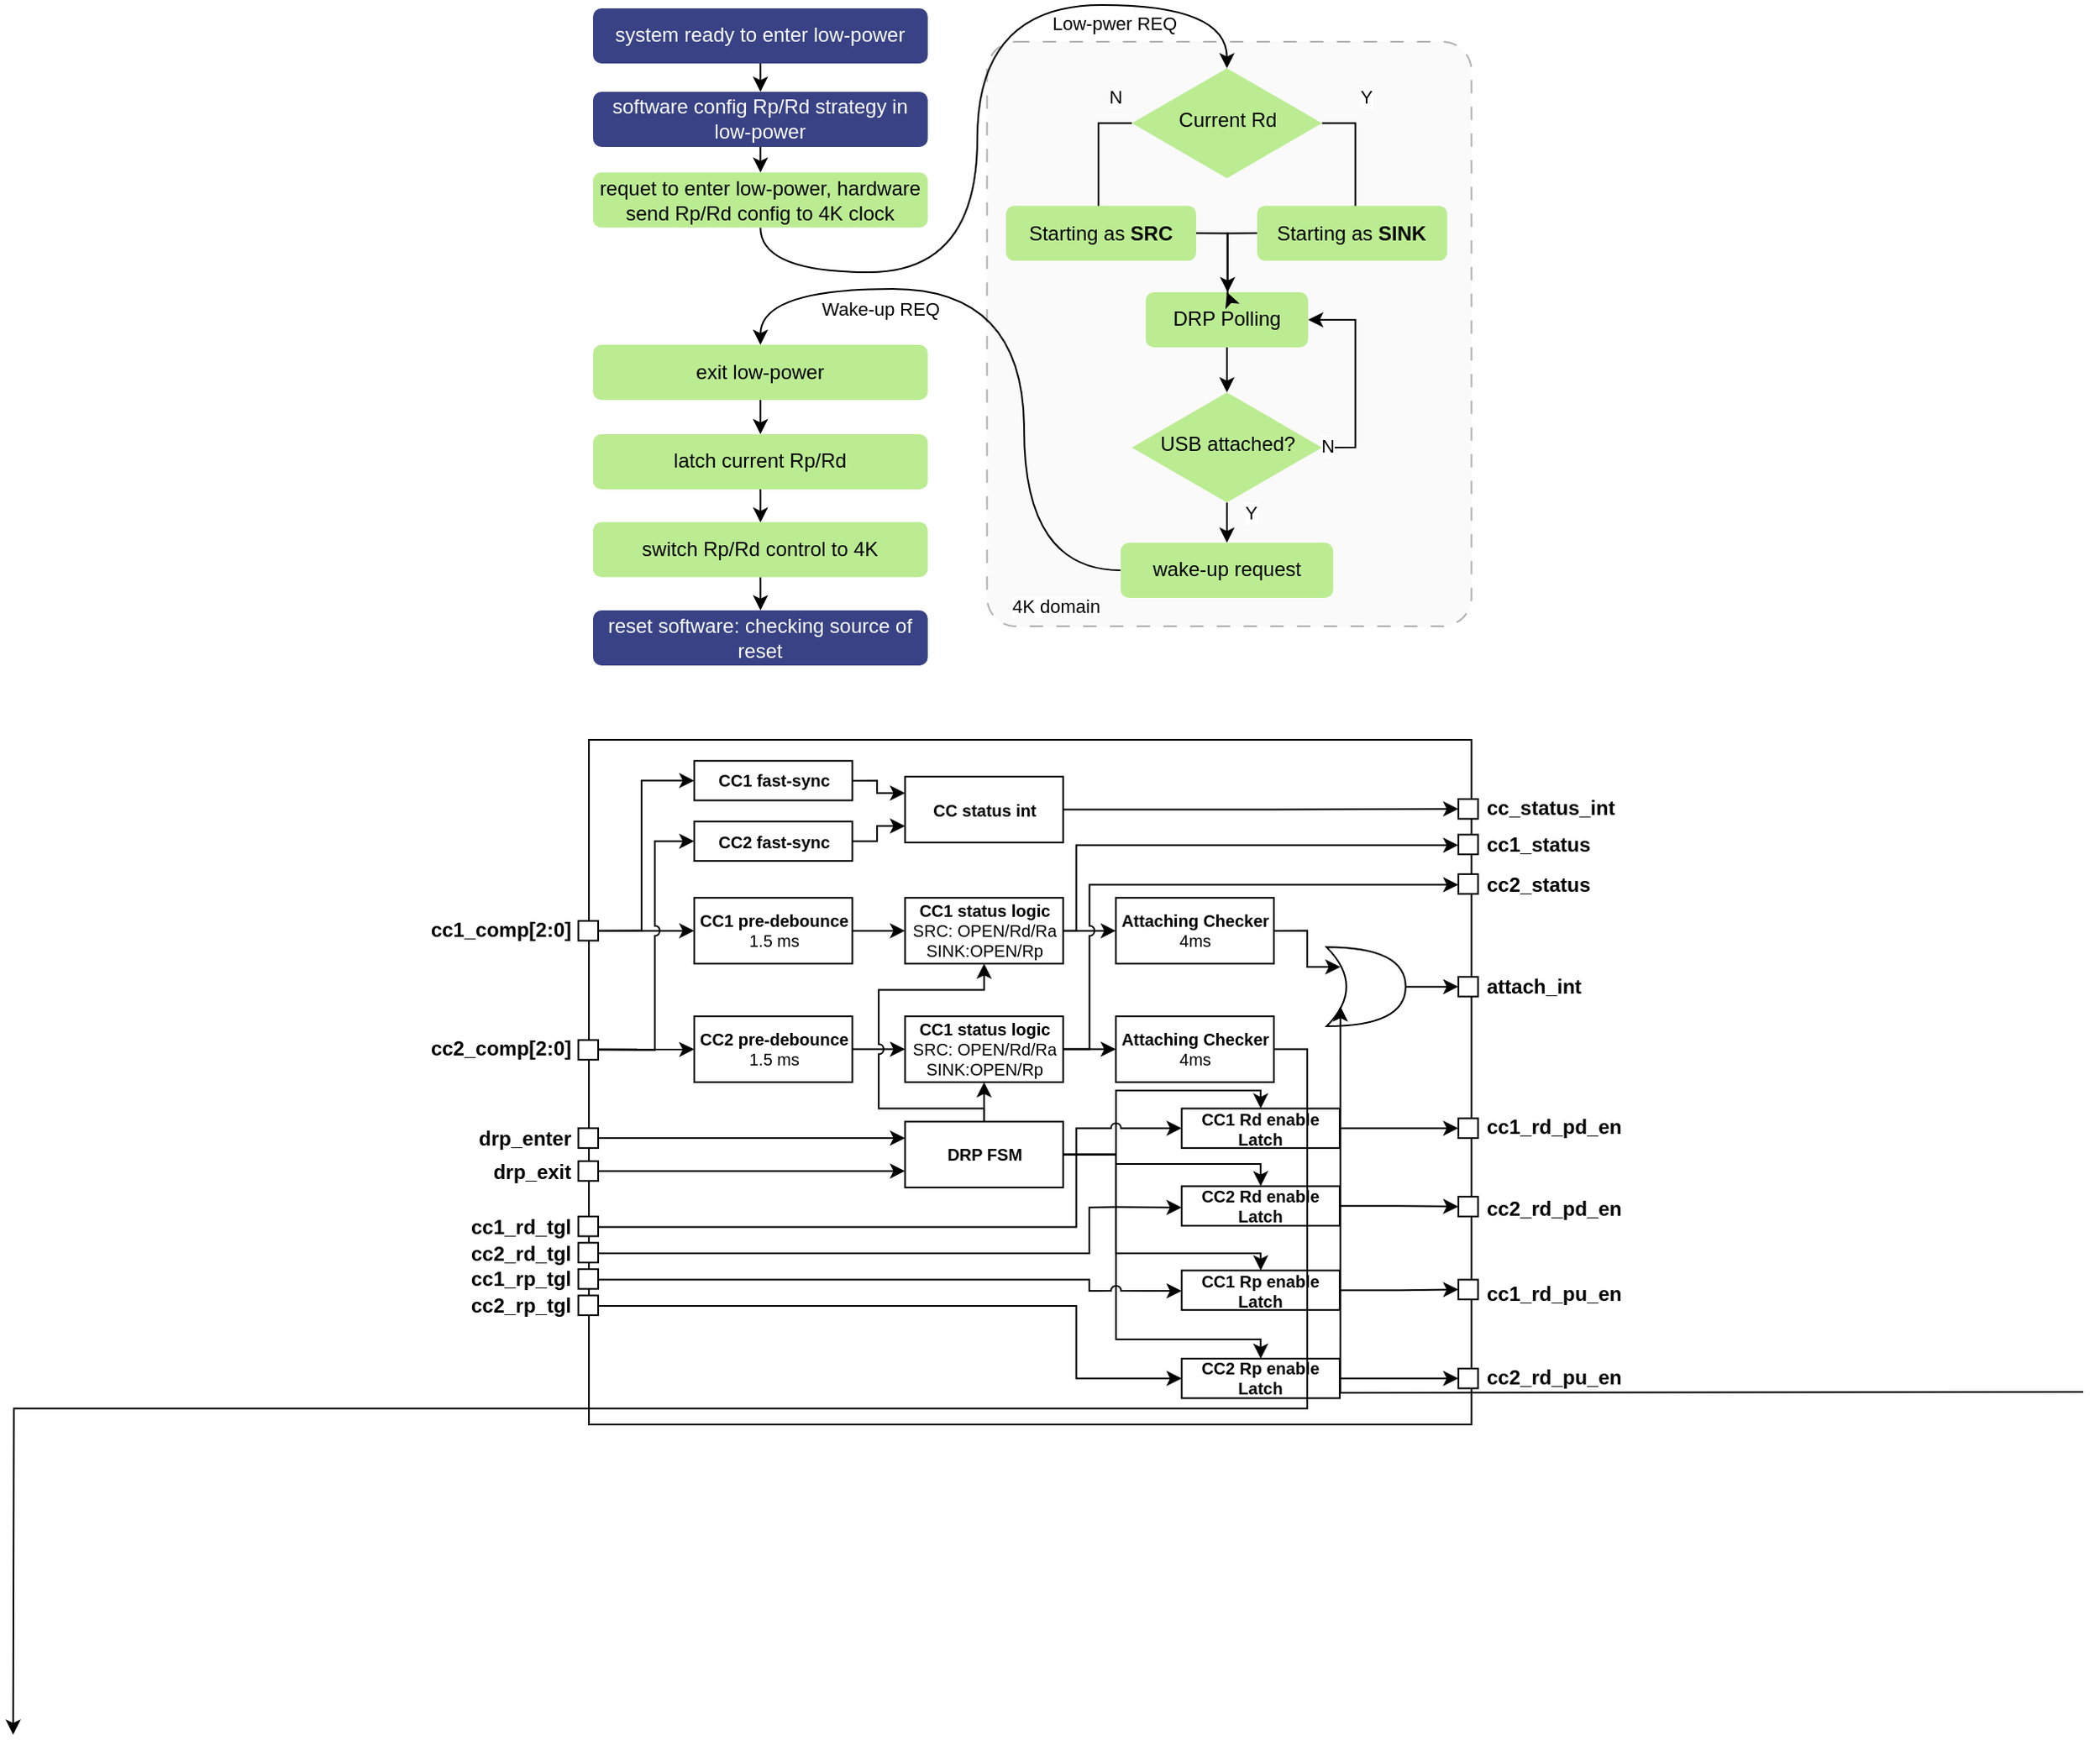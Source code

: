 <mxfile version="28.1.1">
  <diagram id="C5RBs43oDa-KdzZeNtuy" name="Page-1">
    <mxGraphModel dx="2391" dy="956" grid="1" gridSize="10" guides="1" tooltips="1" connect="1" arrows="1" fold="1" page="1" pageScale="1" pageWidth="827" pageHeight="1169" math="0" shadow="0">
      <root>
        <mxCell id="WIyWlLk6GJQsqaUBKTNV-0" />
        <mxCell id="WIyWlLk6GJQsqaUBKTNV-1" parent="WIyWlLk6GJQsqaUBKTNV-0" />
        <mxCell id="k-OjUfjaWByeUFr5w0yE-12" value="&lt;span style=&quot;color: rgb(0, 0, 0); font-family: Helvetica; font-size: 11px; font-style: normal; font-variant-ligatures: normal; font-variant-caps: normal; font-weight: 400; letter-spacing: normal; orphans: 2; text-align: center; text-indent: 0px; text-transform: none; widows: 2; word-spacing: 0px; -webkit-text-stroke-width: 0px; white-space: nowrap; background-color: rgb(255, 255, 255); text-decoration-thickness: initial; text-decoration-style: initial; text-decoration-color: initial; display: inline !important; float: none;&quot;&gt;Low-pwer REQ&lt;/span&gt;" style="text;whiteSpace=wrap;html=1;" vertex="1" parent="WIyWlLk6GJQsqaUBKTNV-1">
          <mxGeometry x="443.306" y="87.0" width="125.172" height="24.552" as="geometry" />
        </mxCell>
        <mxCell id="k-OjUfjaWByeUFr5w0yE-61" value="" style="rounded=0;whiteSpace=wrap;html=1;" vertex="1" parent="WIyWlLk6GJQsqaUBKTNV-1">
          <mxGeometry x="167.519" y="530" width="528.269" height="410" as="geometry" />
        </mxCell>
        <mxCell id="k-OjUfjaWByeUFr5w0yE-22" style="edgeStyle=orthogonalEdgeStyle;rounded=0;orthogonalLoop=1;jettySize=auto;html=1;exitX=1;exitY=0.5;exitDx=0;exitDy=0;entryX=0;entryY=0.5;entryDx=0;entryDy=0;fontSize=10;" edge="1" parent="WIyWlLk6GJQsqaUBKTNV-1" source="k-OjUfjaWByeUFr5w0yE-13" target="k-OjUfjaWByeUFr5w0yE-15">
          <mxGeometry relative="1" as="geometry" />
        </mxCell>
        <mxCell id="k-OjUfjaWByeUFr5w0yE-13" value="&lt;div&gt;&lt;b&gt;CC1 pre-debounce&lt;/b&gt;&lt;/div&gt;&lt;div&gt;&lt;font&gt;1.5 ms&lt;/font&gt;&lt;/div&gt;" style="rounded=0;whiteSpace=wrap;html=1;fontSize=10;" vertex="1" parent="WIyWlLk6GJQsqaUBKTNV-1">
          <mxGeometry x="230.596" y="624.615" width="94.615" height="39.423" as="geometry" />
        </mxCell>
        <mxCell id="k-OjUfjaWByeUFr5w0yE-24" style="edgeStyle=orthogonalEdgeStyle;rounded=0;orthogonalLoop=1;jettySize=auto;html=1;exitX=1;exitY=0.5;exitDx=0;exitDy=0;entryX=0;entryY=0.5;entryDx=0;entryDy=0;fontSize=10;" edge="1" parent="WIyWlLk6GJQsqaUBKTNV-1" source="k-OjUfjaWByeUFr5w0yE-15" target="k-OjUfjaWByeUFr5w0yE-17">
          <mxGeometry relative="1" as="geometry" />
        </mxCell>
        <mxCell id="k-OjUfjaWByeUFr5w0yE-36" style="edgeStyle=orthogonalEdgeStyle;rounded=0;orthogonalLoop=1;jettySize=auto;html=1;exitX=1;exitY=0.5;exitDx=0;exitDy=0;entryX=0;entryY=0.5;entryDx=0;entryDy=0;" edge="1" parent="WIyWlLk6GJQsqaUBKTNV-1" source="k-OjUfjaWByeUFr5w0yE-15" target="k-OjUfjaWByeUFr5w0yE-94">
          <mxGeometry relative="1" as="geometry">
            <mxPoint x="617.336" y="581.25" as="targetPoint" />
            <Array as="points">
              <mxPoint x="459.25" y="644.327" />
              <mxPoint x="459.25" y="593.077" />
              <mxPoint x="687.903" y="593.077" />
            </Array>
          </mxGeometry>
        </mxCell>
        <mxCell id="k-OjUfjaWByeUFr5w0yE-15" value="&lt;b&gt;CC1 status logic&lt;/b&gt;&lt;div&gt;&lt;font&gt;SRC: OPEN/Rd/Ra&lt;/font&gt;&lt;/div&gt;&lt;div&gt;&lt;font&gt;SINK:OPEN/Rp&lt;/font&gt;&lt;/div&gt;" style="rounded=0;whiteSpace=wrap;html=1;fontSize=10;" vertex="1" parent="WIyWlLk6GJQsqaUBKTNV-1">
          <mxGeometry x="356.75" y="624.615" width="94.615" height="39.423" as="geometry" />
        </mxCell>
        <mxCell id="k-OjUfjaWByeUFr5w0yE-17" value="&lt;div&gt;&lt;span style=&quot;background-color: transparent; color: light-dark(rgb(0, 0, 0), rgb(255, 255, 255));&quot;&gt;&lt;b&gt;Attaching Checker&lt;/b&gt;&lt;/span&gt;&lt;/div&gt;&lt;div&gt;&lt;span style=&quot;background-color: transparent; color: light-dark(rgb(0, 0, 0), rgb(255, 255, 255));&quot;&gt;&lt;font&gt;4ms&lt;/font&gt;&lt;/span&gt;&lt;/div&gt;" style="rounded=0;whiteSpace=wrap;html=1;fontSize=10;" vertex="1" parent="WIyWlLk6GJQsqaUBKTNV-1">
          <mxGeometry x="482.903" y="624.615" width="94.615" height="39.423" as="geometry" />
        </mxCell>
        <mxCell id="k-OjUfjaWByeUFr5w0yE-35" style="edgeStyle=orthogonalEdgeStyle;rounded=0;orthogonalLoop=1;jettySize=auto;html=1;exitX=1;exitY=0.5;exitDx=0;exitDy=0;exitPerimeter=0;entryX=0;entryY=0.5;entryDx=0;entryDy=0;" edge="1" parent="WIyWlLk6GJQsqaUBKTNV-1" source="k-OjUfjaWByeUFr5w0yE-18" target="k-OjUfjaWByeUFr5w0yE-77">
          <mxGeometry relative="1" as="geometry">
            <mxPoint x="695.788" y="679.808" as="targetPoint" />
          </mxGeometry>
        </mxCell>
        <mxCell id="k-OjUfjaWByeUFr5w0yE-18" value="" style="shape=xor;whiteSpace=wrap;html=1;fontSize=10;" vertex="1" parent="WIyWlLk6GJQsqaUBKTNV-1">
          <mxGeometry x="609.057" y="654.183" width="47.308" height="47.308" as="geometry" />
        </mxCell>
        <mxCell id="k-OjUfjaWByeUFr5w0yE-23" style="edgeStyle=orthogonalEdgeStyle;rounded=0;orthogonalLoop=1;jettySize=auto;html=1;exitX=1;exitY=0.5;exitDx=0;exitDy=0;entryX=0;entryY=0.5;entryDx=0;entryDy=0;fontSize=10;" edge="1" parent="WIyWlLk6GJQsqaUBKTNV-1" source="k-OjUfjaWByeUFr5w0yE-19" target="k-OjUfjaWByeUFr5w0yE-20">
          <mxGeometry relative="1" as="geometry" />
        </mxCell>
        <mxCell id="k-OjUfjaWByeUFr5w0yE-19" value="&lt;div&gt;&lt;b&gt;CC2 pre-debounce&lt;/b&gt;&lt;/div&gt;&lt;div&gt;&lt;font&gt;1.5 ms&lt;/font&gt;&lt;/div&gt;" style="rounded=0;whiteSpace=wrap;html=1;fontSize=10;" vertex="1" parent="WIyWlLk6GJQsqaUBKTNV-1">
          <mxGeometry x="230.596" y="695.577" width="94.615" height="39.423" as="geometry" />
        </mxCell>
        <mxCell id="k-OjUfjaWByeUFr5w0yE-25" style="edgeStyle=orthogonalEdgeStyle;rounded=0;orthogonalLoop=1;jettySize=auto;html=1;exitX=1;exitY=0.5;exitDx=0;exitDy=0;entryX=0;entryY=0.5;entryDx=0;entryDy=0;fontSize=10;" edge="1" parent="WIyWlLk6GJQsqaUBKTNV-1" source="k-OjUfjaWByeUFr5w0yE-20" target="k-OjUfjaWByeUFr5w0yE-21">
          <mxGeometry relative="1" as="geometry" />
        </mxCell>
        <mxCell id="k-OjUfjaWByeUFr5w0yE-20" value="&lt;b&gt;CC1 status logic&lt;/b&gt;&lt;div&gt;&lt;font&gt;SRC: OPEN/Rd/Ra&lt;/font&gt;&lt;/div&gt;&lt;div&gt;&lt;font&gt;SINK:OPEN/Rp&lt;/font&gt;&lt;/div&gt;" style="rounded=0;whiteSpace=wrap;html=1;fontSize=10;" vertex="1" parent="WIyWlLk6GJQsqaUBKTNV-1">
          <mxGeometry x="356.75" y="695.577" width="94.615" height="39.423" as="geometry" />
        </mxCell>
        <mxCell id="k-OjUfjaWByeUFr5w0yE-21" value="&lt;div&gt;&lt;span style=&quot;background-color: transparent; color: light-dark(rgb(0, 0, 0), rgb(255, 255, 255));&quot;&gt;&lt;b&gt;Attaching Checker&lt;/b&gt;&lt;/span&gt;&lt;/div&gt;&lt;div&gt;&lt;span style=&quot;background-color: transparent; color: light-dark(rgb(0, 0, 0), rgb(255, 255, 255));&quot;&gt;&lt;font&gt;4ms&lt;/font&gt;&lt;/span&gt;&lt;/div&gt;" style="rounded=0;whiteSpace=wrap;html=1;fontSize=10;" vertex="1" parent="WIyWlLk6GJQsqaUBKTNV-1">
          <mxGeometry x="482.903" y="695.577" width="94.615" height="39.423" as="geometry" />
        </mxCell>
        <mxCell id="k-OjUfjaWByeUFr5w0yE-26" style="edgeStyle=orthogonalEdgeStyle;rounded=0;orthogonalLoop=1;jettySize=auto;html=1;exitX=1;exitY=0.5;exitDx=0;exitDy=0;entryX=0.175;entryY=0.75;entryDx=0;entryDy=0;entryPerimeter=0;fontSize=10;" edge="1" parent="WIyWlLk6GJQsqaUBKTNV-1" target="k-OjUfjaWByeUFr5w0yE-18">
          <mxGeometry relative="1" as="geometry">
            <mxPoint x="1062.0" y="920.5" as="sourcePoint" />
          </mxGeometry>
        </mxCell>
        <mxCell id="k-OjUfjaWByeUFr5w0yE-27" style="edgeStyle=orthogonalEdgeStyle;rounded=0;orthogonalLoop=1;jettySize=auto;html=1;exitX=1;exitY=0.5;exitDx=0;exitDy=0;entryX=0.175;entryY=0.25;entryDx=0;entryDy=0;entryPerimeter=0;fontSize=10;" edge="1" parent="WIyWlLk6GJQsqaUBKTNV-1" source="k-OjUfjaWByeUFr5w0yE-17" target="k-OjUfjaWByeUFr5w0yE-18">
          <mxGeometry relative="1" as="geometry" />
        </mxCell>
        <mxCell id="k-OjUfjaWByeUFr5w0yE-30" style="edgeStyle=orthogonalEdgeStyle;rounded=0;orthogonalLoop=1;jettySize=auto;html=1;exitX=0.5;exitY=0;exitDx=0;exitDy=0;entryX=0.5;entryY=1;entryDx=0;entryDy=0;fontSize=10;" edge="1" parent="WIyWlLk6GJQsqaUBKTNV-1" source="k-OjUfjaWByeUFr5w0yE-29" target="k-OjUfjaWByeUFr5w0yE-20">
          <mxGeometry relative="1" as="geometry" />
        </mxCell>
        <mxCell id="k-OjUfjaWByeUFr5w0yE-31" style="edgeStyle=orthogonalEdgeStyle;rounded=0;orthogonalLoop=1;jettySize=auto;html=1;exitX=0.5;exitY=0;exitDx=0;exitDy=0;entryX=0.5;entryY=1;entryDx=0;entryDy=0;jumpStyle=arc;fontSize=10;" edge="1" parent="WIyWlLk6GJQsqaUBKTNV-1" source="k-OjUfjaWByeUFr5w0yE-29" target="k-OjUfjaWByeUFr5w0yE-15">
          <mxGeometry relative="1" as="geometry">
            <Array as="points">
              <mxPoint x="404.057" y="750.769" />
              <mxPoint x="340.98" y="750.769" />
              <mxPoint x="340.98" y="679.808" />
              <mxPoint x="404.057" y="679.808" />
            </Array>
          </mxGeometry>
        </mxCell>
        <mxCell id="k-OjUfjaWByeUFr5w0yE-33" style="edgeStyle=orthogonalEdgeStyle;rounded=0;orthogonalLoop=1;jettySize=auto;html=1;exitX=1;exitY=0.5;exitDx=0;exitDy=0;entryX=0.5;entryY=0;entryDx=0;entryDy=0;fontSize=10;" edge="1" parent="WIyWlLk6GJQsqaUBKTNV-1" source="k-OjUfjaWByeUFr5w0yE-29" target="k-OjUfjaWByeUFr5w0yE-44">
          <mxGeometry relative="1" as="geometry">
            <mxPoint x="482.903" y="778.365" as="targetPoint" />
            <Array as="points">
              <mxPoint x="483" y="778" />
              <mxPoint x="483" y="740" />
              <mxPoint x="570" y="740" />
            </Array>
          </mxGeometry>
        </mxCell>
        <mxCell id="k-OjUfjaWByeUFr5w0yE-45" style="edgeStyle=orthogonalEdgeStyle;rounded=0;orthogonalLoop=1;jettySize=auto;html=1;exitX=1;exitY=0.5;exitDx=0;exitDy=0;entryX=0.5;entryY=0;entryDx=0;entryDy=0;fontSize=10;" edge="1" parent="WIyWlLk6GJQsqaUBKTNV-1" source="k-OjUfjaWByeUFr5w0yE-29" target="k-OjUfjaWByeUFr5w0yE-41">
          <mxGeometry relative="1" as="geometry">
            <Array as="points">
              <mxPoint x="483" y="778" />
              <mxPoint x="483" y="784" />
              <mxPoint x="570" y="784" />
            </Array>
          </mxGeometry>
        </mxCell>
        <mxCell id="k-OjUfjaWByeUFr5w0yE-29" value="DRP FSM" style="rounded=0;whiteSpace=wrap;html=1;fontStyle=1;fontSize=10;" vertex="1" parent="WIyWlLk6GJQsqaUBKTNV-1">
          <mxGeometry x="356.75" y="758.654" width="94.615" height="39.423" as="geometry" />
        </mxCell>
        <mxCell id="k-OjUfjaWByeUFr5w0yE-84" style="edgeStyle=orthogonalEdgeStyle;rounded=0;orthogonalLoop=1;jettySize=auto;html=1;exitX=1;exitY=0.5;exitDx=0;exitDy=0;entryX=0;entryY=0.5;entryDx=0;entryDy=0;" edge="1" parent="WIyWlLk6GJQsqaUBKTNV-1" source="k-OjUfjaWByeUFr5w0yE-41" target="k-OjUfjaWByeUFr5w0yE-80">
          <mxGeometry relative="1" as="geometry" />
        </mxCell>
        <mxCell id="k-OjUfjaWByeUFr5w0yE-41" value="CC2 Rd enable&lt;div&gt;Latch&lt;/div&gt;" style="rounded=0;whiteSpace=wrap;html=1;fontStyle=1;fontSize=10;" vertex="1" parent="WIyWlLk6GJQsqaUBKTNV-1">
          <mxGeometry x="522.326" y="797.288" width="94.615" height="23.654" as="geometry" />
        </mxCell>
        <mxCell id="k-OjUfjaWByeUFr5w0yE-85" style="edgeStyle=orthogonalEdgeStyle;rounded=0;orthogonalLoop=1;jettySize=auto;html=1;exitX=1;exitY=0.5;exitDx=0;exitDy=0;entryX=0;entryY=0.5;entryDx=0;entryDy=0;" edge="1" parent="WIyWlLk6GJQsqaUBKTNV-1" source="k-OjUfjaWByeUFr5w0yE-42" target="k-OjUfjaWByeUFr5w0yE-81">
          <mxGeometry relative="1" as="geometry" />
        </mxCell>
        <mxCell id="k-OjUfjaWByeUFr5w0yE-42" value="CC1 Rp enable&lt;div&gt;Latch&lt;/div&gt;" style="rounded=0;whiteSpace=wrap;html=1;fontStyle=1;fontSize=10;" vertex="1" parent="WIyWlLk6GJQsqaUBKTNV-1">
          <mxGeometry x="522.326" y="847.75" width="94.615" height="23.654" as="geometry" />
        </mxCell>
        <mxCell id="k-OjUfjaWByeUFr5w0yE-86" style="edgeStyle=orthogonalEdgeStyle;rounded=0;orthogonalLoop=1;jettySize=auto;html=1;exitX=1;exitY=0.5;exitDx=0;exitDy=0;entryX=0;entryY=0.5;entryDx=0;entryDy=0;" edge="1" parent="WIyWlLk6GJQsqaUBKTNV-1" source="k-OjUfjaWByeUFr5w0yE-43" target="k-OjUfjaWByeUFr5w0yE-82">
          <mxGeometry relative="1" as="geometry" />
        </mxCell>
        <mxCell id="k-OjUfjaWByeUFr5w0yE-43" value="CC2 Rp enable&lt;div&gt;Latch&lt;/div&gt;" style="rounded=0;whiteSpace=wrap;html=1;fontStyle=1;fontSize=10;" vertex="1" parent="WIyWlLk6GJQsqaUBKTNV-1">
          <mxGeometry x="522.326" y="900.577" width="94.615" height="23.654" as="geometry" />
        </mxCell>
        <mxCell id="k-OjUfjaWByeUFr5w0yE-83" style="edgeStyle=orthogonalEdgeStyle;rounded=0;orthogonalLoop=1;jettySize=auto;html=1;exitX=1;exitY=0.5;exitDx=0;exitDy=0;entryX=0;entryY=0.5;entryDx=0;entryDy=0;" edge="1" parent="WIyWlLk6GJQsqaUBKTNV-1" source="k-OjUfjaWByeUFr5w0yE-44" target="k-OjUfjaWByeUFr5w0yE-78">
          <mxGeometry relative="1" as="geometry" />
        </mxCell>
        <mxCell id="k-OjUfjaWByeUFr5w0yE-44" value="&lt;b&gt;CC1 Rd enable&lt;/b&gt;&lt;div&gt;&lt;b&gt;Latch&lt;/b&gt;&lt;/div&gt;" style="rounded=0;whiteSpace=wrap;html=1;fontSize=10;" vertex="1" parent="WIyWlLk6GJQsqaUBKTNV-1">
          <mxGeometry x="522.326" y="750.769" width="94.615" height="23.654" as="geometry" />
        </mxCell>
        <mxCell id="k-OjUfjaWByeUFr5w0yE-46" style="edgeStyle=orthogonalEdgeStyle;rounded=0;orthogonalLoop=1;jettySize=auto;html=1;exitX=1;exitY=0.5;exitDx=0;exitDy=0;entryX=0.5;entryY=0;entryDx=0;entryDy=0;fontSize=10;" edge="1" parent="WIyWlLk6GJQsqaUBKTNV-1" source="k-OjUfjaWByeUFr5w0yE-29" target="k-OjUfjaWByeUFr5w0yE-42">
          <mxGeometry relative="1" as="geometry">
            <mxPoint x="498.673" y="813.846" as="sourcePoint" />
            <mxPoint x="616.942" y="841.442" as="targetPoint" />
            <Array as="points">
              <mxPoint x="482.903" y="778.365" />
              <mxPoint x="482.903" y="837.5" />
              <mxPoint x="569.634" y="837.5" />
            </Array>
          </mxGeometry>
        </mxCell>
        <mxCell id="k-OjUfjaWByeUFr5w0yE-47" style="edgeStyle=orthogonalEdgeStyle;rounded=0;orthogonalLoop=1;jettySize=auto;html=1;exitX=1;exitY=0.5;exitDx=0;exitDy=0;entryX=0.5;entryY=0;entryDx=0;entryDy=0;fontSize=10;" edge="1" parent="WIyWlLk6GJQsqaUBKTNV-1" source="k-OjUfjaWByeUFr5w0yE-29" target="k-OjUfjaWByeUFr5w0yE-43">
          <mxGeometry relative="1" as="geometry">
            <mxPoint x="475.019" y="829.615" as="sourcePoint" />
            <mxPoint x="593.288" y="904.519" as="targetPoint" />
            <Array as="points">
              <mxPoint x="483" y="778" />
              <mxPoint x="483" y="889" />
              <mxPoint x="570" y="889" />
            </Array>
          </mxGeometry>
        </mxCell>
        <mxCell id="k-OjUfjaWByeUFr5w0yE-48" style="edgeStyle=orthogonalEdgeStyle;rounded=0;orthogonalLoop=1;jettySize=auto;html=1;entryX=0;entryY=0.5;entryDx=0;entryDy=0;jumpStyle=arc;" edge="1" parent="WIyWlLk6GJQsqaUBKTNV-1" target="k-OjUfjaWByeUFr5w0yE-44">
          <mxGeometry relative="1" as="geometry">
            <mxPoint x="443.48" y="829.615" as="targetPoint" />
            <mxPoint x="167.519" y="821.731" as="sourcePoint" />
            <Array as="points">
              <mxPoint x="459.25" y="821.731" />
              <mxPoint x="459.25" y="762.596" />
            </Array>
          </mxGeometry>
        </mxCell>
        <mxCell id="k-OjUfjaWByeUFr5w0yE-49" style="edgeStyle=orthogonalEdgeStyle;rounded=0;orthogonalLoop=1;jettySize=auto;html=1;entryX=0;entryY=0.5;entryDx=0;entryDy=0;jumpStyle=arc;" edge="1" parent="WIyWlLk6GJQsqaUBKTNV-1" target="k-OjUfjaWByeUFr5w0yE-41">
          <mxGeometry relative="1" as="geometry">
            <mxPoint x="522.326" y="829.615" as="targetPoint" />
            <mxPoint x="167.519" y="837.5" as="sourcePoint" />
            <Array as="points">
              <mxPoint x="467" y="838" />
              <mxPoint x="467" y="810" />
              <mxPoint x="522" y="810" />
            </Array>
          </mxGeometry>
        </mxCell>
        <mxCell id="k-OjUfjaWByeUFr5w0yE-50" style="edgeStyle=orthogonalEdgeStyle;rounded=0;orthogonalLoop=1;jettySize=auto;html=1;entryX=0;entryY=0.5;entryDx=0;entryDy=0;jumpStyle=arc;" edge="1" parent="WIyWlLk6GJQsqaUBKTNV-1" target="k-OjUfjaWByeUFr5w0yE-42">
          <mxGeometry relative="1" as="geometry">
            <mxPoint x="522.326" y="876.923" as="targetPoint" />
            <mxPoint x="167.519" y="853.269" as="sourcePoint" />
            <Array as="points">
              <mxPoint x="467" y="853" />
              <mxPoint x="467" y="860" />
              <mxPoint x="522" y="860" />
            </Array>
          </mxGeometry>
        </mxCell>
        <mxCell id="k-OjUfjaWByeUFr5w0yE-51" style="edgeStyle=orthogonalEdgeStyle;rounded=0;orthogonalLoop=1;jettySize=auto;html=1;entryX=0;entryY=0.5;entryDx=0;entryDy=0;jumpStyle=arc;" edge="1" parent="WIyWlLk6GJQsqaUBKTNV-1" target="k-OjUfjaWByeUFr5w0yE-43">
          <mxGeometry relative="1" as="geometry">
            <mxPoint x="672.134" y="880.865" as="targetPoint" />
            <mxPoint x="167.519" y="869.038" as="sourcePoint" />
            <Array as="points">
              <mxPoint x="459.25" y="869.038" />
              <mxPoint x="459.25" y="912.404" />
            </Array>
          </mxGeometry>
        </mxCell>
        <mxCell id="k-OjUfjaWByeUFr5w0yE-52" style="edgeStyle=orthogonalEdgeStyle;rounded=0;orthogonalLoop=1;jettySize=auto;html=1;entryX=0;entryY=0.5;entryDx=0;entryDy=0;jumpStyle=arc;" edge="1" parent="WIyWlLk6GJQsqaUBKTNV-1" source="k-OjUfjaWByeUFr5w0yE-63" target="k-OjUfjaWByeUFr5w0yE-13">
          <mxGeometry relative="1" as="geometry">
            <mxPoint x="254.25" y="643.996" as="targetPoint" />
            <mxPoint x="167.519" y="644.327" as="sourcePoint" />
            <Array as="points" />
          </mxGeometry>
        </mxCell>
        <mxCell id="k-OjUfjaWByeUFr5w0yE-53" style="edgeStyle=orthogonalEdgeStyle;rounded=0;orthogonalLoop=1;jettySize=auto;html=1;entryX=0;entryY=0.5;entryDx=0;entryDy=0;jumpStyle=arc;" edge="1" parent="WIyWlLk6GJQsqaUBKTNV-1" target="k-OjUfjaWByeUFr5w0yE-19">
          <mxGeometry relative="1" as="geometry">
            <mxPoint x="230.596" y="714.957" as="targetPoint" />
            <mxPoint x="167.519" y="715.288" as="sourcePoint" />
            <Array as="points" />
          </mxGeometry>
        </mxCell>
        <mxCell id="k-OjUfjaWByeUFr5w0yE-55" style="edgeStyle=orthogonalEdgeStyle;rounded=0;orthogonalLoop=1;jettySize=auto;html=1;exitX=1;exitY=0.5;exitDx=0;exitDy=0;entryX=0;entryY=0.5;entryDx=0;entryDy=0;jumpStyle=arc;" edge="1" parent="WIyWlLk6GJQsqaUBKTNV-1" source="k-OjUfjaWByeUFr5w0yE-20" target="k-OjUfjaWByeUFr5w0yE-95">
          <mxGeometry relative="1" as="geometry">
            <mxPoint x="617.336" y="604.904" as="targetPoint" />
            <mxPoint x="482.903" y="671.923" as="sourcePoint" />
            <Array as="points">
              <mxPoint x="467.134" y="715.288" />
              <mxPoint x="467.134" y="616.731" />
              <mxPoint x="687.903" y="616.731" />
            </Array>
          </mxGeometry>
        </mxCell>
        <mxCell id="k-OjUfjaWByeUFr5w0yE-64" value="" style="edgeStyle=orthogonalEdgeStyle;rounded=0;orthogonalLoop=1;jettySize=auto;html=1;entryX=0;entryY=0.5;entryDx=0;entryDy=0;jumpStyle=arc;fontStyle=1" edge="1" parent="WIyWlLk6GJQsqaUBKTNV-1" target="k-OjUfjaWByeUFr5w0yE-63">
          <mxGeometry relative="1" as="geometry">
            <mxPoint x="230.596" y="644.327" as="targetPoint" />
            <mxPoint x="167.519" y="644.327" as="sourcePoint" />
            <Array as="points" />
          </mxGeometry>
        </mxCell>
        <mxCell id="k-OjUfjaWByeUFr5w0yE-89" style="edgeStyle=orthogonalEdgeStyle;rounded=0;orthogonalLoop=1;jettySize=auto;html=1;exitX=1;exitY=0.5;exitDx=0;exitDy=0;entryX=0;entryY=0.5;entryDx=0;entryDy=0;jumpStyle=none;" edge="1" parent="WIyWlLk6GJQsqaUBKTNV-1" source="k-OjUfjaWByeUFr5w0yE-63" target="k-OjUfjaWByeUFr5w0yE-87">
          <mxGeometry relative="1" as="geometry">
            <Array as="points">
              <mxPoint x="199.058" y="644.327" />
              <mxPoint x="199.058" y="554.442" />
            </Array>
          </mxGeometry>
        </mxCell>
        <mxCell id="k-OjUfjaWByeUFr5w0yE-63" value="" style="whiteSpace=wrap;html=1;aspect=fixed;" vertex="1" parent="WIyWlLk6GJQsqaUBKTNV-1">
          <mxGeometry x="161.211" y="638.413" width="11.827" height="11.827" as="geometry" />
        </mxCell>
        <mxCell id="k-OjUfjaWByeUFr5w0yE-90" style="edgeStyle=orthogonalEdgeStyle;rounded=0;orthogonalLoop=1;jettySize=auto;html=1;exitX=1;exitY=0.5;exitDx=0;exitDy=0;entryX=0;entryY=0.5;entryDx=0;entryDy=0;jumpStyle=arc;" edge="1" parent="WIyWlLk6GJQsqaUBKTNV-1" source="k-OjUfjaWByeUFr5w0yE-65" target="k-OjUfjaWByeUFr5w0yE-88">
          <mxGeometry relative="1" as="geometry">
            <Array as="points">
              <mxPoint x="206.942" y="715.288" />
              <mxPoint x="206.942" y="590.712" />
            </Array>
          </mxGeometry>
        </mxCell>
        <mxCell id="k-OjUfjaWByeUFr5w0yE-65" value="" style="whiteSpace=wrap;html=1;aspect=fixed;" vertex="1" parent="WIyWlLk6GJQsqaUBKTNV-1">
          <mxGeometry x="161.211" y="709.769" width="11.827" height="11.827" as="geometry" />
        </mxCell>
        <mxCell id="k-OjUfjaWByeUFr5w0yE-66" value="" style="whiteSpace=wrap;html=1;aspect=fixed;" vertex="1" parent="WIyWlLk6GJQsqaUBKTNV-1">
          <mxGeometry x="161.211" y="815.423" width="11.827" height="11.827" as="geometry" />
        </mxCell>
        <mxCell id="k-OjUfjaWByeUFr5w0yE-67" value="" style="whiteSpace=wrap;html=1;aspect=fixed;" vertex="1" parent="WIyWlLk6GJQsqaUBKTNV-1">
          <mxGeometry x="161.211" y="862.731" width="11.827" height="11.827" as="geometry" />
        </mxCell>
        <mxCell id="k-OjUfjaWByeUFr5w0yE-68" value="" style="whiteSpace=wrap;html=1;aspect=fixed;" vertex="1" parent="WIyWlLk6GJQsqaUBKTNV-1">
          <mxGeometry x="161.211" y="846.962" width="11.827" height="11.827" as="geometry" />
        </mxCell>
        <mxCell id="k-OjUfjaWByeUFr5w0yE-69" value="" style="whiteSpace=wrap;html=1;aspect=fixed;" vertex="1" parent="WIyWlLk6GJQsqaUBKTNV-1">
          <mxGeometry x="161.211" y="831.192" width="11.827" height="11.827" as="geometry" />
        </mxCell>
        <mxCell id="k-OjUfjaWByeUFr5w0yE-70" value="" style="whiteSpace=wrap;html=1;aspect=fixed;" vertex="1" parent="WIyWlLk6GJQsqaUBKTNV-1">
          <mxGeometry x="161.211" y="762.596" width="11.827" height="11.827" as="geometry" />
        </mxCell>
        <mxCell id="k-OjUfjaWByeUFr5w0yE-71" value="" style="whiteSpace=wrap;html=1;aspect=fixed;" vertex="1" parent="WIyWlLk6GJQsqaUBKTNV-1">
          <mxGeometry x="161.211" y="782.308" width="11.827" height="11.827" as="geometry" />
        </mxCell>
        <mxCell id="k-OjUfjaWByeUFr5w0yE-72" style="edgeStyle=orthogonalEdgeStyle;rounded=0;orthogonalLoop=1;jettySize=auto;html=1;entryX=0;entryY=0.25;entryDx=0;entryDy=0;jumpStyle=arc;exitX=1;exitY=0.5;exitDx=0;exitDy=0;" edge="1" parent="WIyWlLk6GJQsqaUBKTNV-1" source="k-OjUfjaWByeUFr5w0yE-70" target="k-OjUfjaWByeUFr5w0yE-29">
          <mxGeometry relative="1" as="geometry">
            <mxPoint x="593.288" y="813.846" as="targetPoint" />
            <mxPoint x="238.481" y="872.981" as="sourcePoint" />
            <Array as="points">
              <mxPoint x="301.557" y="768.904" />
              <mxPoint x="356.75" y="768.904" />
            </Array>
          </mxGeometry>
        </mxCell>
        <mxCell id="k-OjUfjaWByeUFr5w0yE-73" style="edgeStyle=orthogonalEdgeStyle;rounded=0;orthogonalLoop=1;jettySize=auto;html=1;entryX=0;entryY=0.75;entryDx=0;entryDy=0;jumpStyle=arc;exitX=1;exitY=0.5;exitDx=0;exitDy=0;" edge="1" parent="WIyWlLk6GJQsqaUBKTNV-1" source="k-OjUfjaWByeUFr5w0yE-71" target="k-OjUfjaWByeUFr5w0yE-29">
          <mxGeometry relative="1" as="geometry">
            <mxPoint x="461.615" y="762.596" as="targetPoint" />
            <mxPoint x="277.904" y="758.654" as="sourcePoint" />
            <Array as="points">
              <mxPoint x="262.134" y="788.615" />
              <mxPoint x="262.134" y="788.615" />
            </Array>
          </mxGeometry>
        </mxCell>
        <mxCell id="k-OjUfjaWByeUFr5w0yE-74" value="" style="whiteSpace=wrap;html=1;aspect=fixed;" vertex="1" parent="WIyWlLk6GJQsqaUBKTNV-1">
          <mxGeometry x="687.903" y="565.481" width="11.827" height="11.827" as="geometry" />
        </mxCell>
        <mxCell id="k-OjUfjaWByeUFr5w0yE-77" value="" style="whiteSpace=wrap;html=1;aspect=fixed;" vertex="1" parent="WIyWlLk6GJQsqaUBKTNV-1">
          <mxGeometry x="687.903" y="671.923" width="11.827" height="11.827" as="geometry" />
        </mxCell>
        <mxCell id="k-OjUfjaWByeUFr5w0yE-78" value="" style="whiteSpace=wrap;html=1;aspect=fixed;" vertex="1" parent="WIyWlLk6GJQsqaUBKTNV-1">
          <mxGeometry x="687.903" y="756.683" width="11.827" height="11.827" as="geometry" />
        </mxCell>
        <mxCell id="k-OjUfjaWByeUFr5w0yE-80" value="" style="whiteSpace=wrap;html=1;aspect=fixed;" vertex="1" parent="WIyWlLk6GJQsqaUBKTNV-1">
          <mxGeometry x="687.903" y="803.596" width="11.827" height="11.827" as="geometry" />
        </mxCell>
        <mxCell id="k-OjUfjaWByeUFr5w0yE-81" value="" style="whiteSpace=wrap;html=1;aspect=fixed;" vertex="1" parent="WIyWlLk6GJQsqaUBKTNV-1">
          <mxGeometry x="687.903" y="853.269" width="11.827" height="11.827" as="geometry" />
        </mxCell>
        <mxCell id="k-OjUfjaWByeUFr5w0yE-82" value="" style="whiteSpace=wrap;html=1;aspect=fixed;" vertex="1" parent="WIyWlLk6GJQsqaUBKTNV-1">
          <mxGeometry x="687.903" y="906.49" width="11.827" height="11.827" as="geometry" />
        </mxCell>
        <mxCell id="k-OjUfjaWByeUFr5w0yE-92" style="edgeStyle=orthogonalEdgeStyle;rounded=0;orthogonalLoop=1;jettySize=auto;html=1;exitX=1;exitY=0.5;exitDx=0;exitDy=0;entryX=0;entryY=0.25;entryDx=0;entryDy=0;fontSize=10;" edge="1" parent="WIyWlLk6GJQsqaUBKTNV-1" source="k-OjUfjaWByeUFr5w0yE-87" target="k-OjUfjaWByeUFr5w0yE-91">
          <mxGeometry relative="1" as="geometry">
            <Array as="points">
              <mxPoint x="340" y="554" />
              <mxPoint x="340" y="562" />
            </Array>
          </mxGeometry>
        </mxCell>
        <mxCell id="k-OjUfjaWByeUFr5w0yE-87" value="&lt;div&gt;&lt;b&gt;CC1&amp;nbsp;&lt;/b&gt;&lt;b style=&quot;background-color: transparent; color: light-dark(rgb(0, 0, 0), rgb(255, 255, 255));&quot;&gt;fast-sync&lt;/b&gt;&lt;/div&gt;" style="rounded=0;whiteSpace=wrap;html=1;fontSize=10;" vertex="1" parent="WIyWlLk6GJQsqaUBKTNV-1">
          <mxGeometry x="230.596" y="542.615" width="94.615" height="23.654" as="geometry" />
        </mxCell>
        <mxCell id="k-OjUfjaWByeUFr5w0yE-93" style="edgeStyle=orthogonalEdgeStyle;rounded=0;orthogonalLoop=1;jettySize=auto;html=1;exitX=1;exitY=0.5;exitDx=0;exitDy=0;entryX=0;entryY=0.75;entryDx=0;entryDy=0;fontSize=10;" edge="1" parent="WIyWlLk6GJQsqaUBKTNV-1" source="k-OjUfjaWByeUFr5w0yE-88" target="k-OjUfjaWByeUFr5w0yE-91">
          <mxGeometry relative="1" as="geometry">
            <Array as="points">
              <mxPoint x="340" y="591" />
              <mxPoint x="340" y="582" />
            </Array>
          </mxGeometry>
        </mxCell>
        <mxCell id="k-OjUfjaWByeUFr5w0yE-88" value="&lt;div&gt;&lt;b&gt;CC2 fast-sync&lt;/b&gt;&lt;/div&gt;" style="rounded=0;whiteSpace=wrap;html=1;fontSize=10;" vertex="1" parent="WIyWlLk6GJQsqaUBKTNV-1">
          <mxGeometry x="230.596" y="578.885" width="94.615" height="23.654" as="geometry" />
        </mxCell>
        <mxCell id="k-OjUfjaWByeUFr5w0yE-97" style="edgeStyle=orthogonalEdgeStyle;rounded=0;orthogonalLoop=1;jettySize=auto;html=1;exitX=1;exitY=0.5;exitDx=0;exitDy=0;entryX=0;entryY=0.5;entryDx=0;entryDy=0;" edge="1" parent="WIyWlLk6GJQsqaUBKTNV-1" source="k-OjUfjaWByeUFr5w0yE-91" target="k-OjUfjaWByeUFr5w0yE-74">
          <mxGeometry relative="1" as="geometry" />
        </mxCell>
        <mxCell id="k-OjUfjaWByeUFr5w0yE-91" value="&lt;b&gt;CC status int&lt;/b&gt;" style="rounded=0;whiteSpace=wrap;html=1;fontSize=10;" vertex="1" parent="WIyWlLk6GJQsqaUBKTNV-1">
          <mxGeometry x="356.75" y="552.077" width="94.615" height="39.423" as="geometry" />
        </mxCell>
        <mxCell id="k-OjUfjaWByeUFr5w0yE-94" value="" style="whiteSpace=wrap;html=1;aspect=fixed;" vertex="1" parent="WIyWlLk6GJQsqaUBKTNV-1">
          <mxGeometry x="687.903" y="586.769" width="11.827" height="11.827" as="geometry" />
        </mxCell>
        <mxCell id="k-OjUfjaWByeUFr5w0yE-95" value="" style="whiteSpace=wrap;html=1;aspect=fixed;" vertex="1" parent="WIyWlLk6GJQsqaUBKTNV-1">
          <mxGeometry x="687.903" y="610.423" width="11.827" height="11.827" as="geometry" />
        </mxCell>
        <mxCell id="k-OjUfjaWByeUFr5w0yE-117" value="cc1_comp[2:0]" style="text;html=1;align=right;verticalAlign=middle;whiteSpace=wrap;rounded=0;fontStyle=1" vertex="1" parent="WIyWlLk6GJQsqaUBKTNV-1">
          <mxGeometry x="80" y="632.5" width="78.846" height="23.654" as="geometry" />
        </mxCell>
        <mxCell id="k-OjUfjaWByeUFr5w0yE-118" value="cc2_comp[2:0]" style="text;html=1;align=right;verticalAlign=middle;whiteSpace=wrap;rounded=0;fontStyle=1" vertex="1" parent="WIyWlLk6GJQsqaUBKTNV-1">
          <mxGeometry x="87.885" y="703.462" width="70.961" height="23.654" as="geometry" />
        </mxCell>
        <mxCell id="k-OjUfjaWByeUFr5w0yE-119" value="drp_enter" style="text;html=1;align=right;verticalAlign=middle;whiteSpace=wrap;rounded=0;fontStyle=1" vertex="1" parent="WIyWlLk6GJQsqaUBKTNV-1">
          <mxGeometry x="80" y="757.077" width="78.846" height="23.654" as="geometry" />
        </mxCell>
        <mxCell id="k-OjUfjaWByeUFr5w0yE-120" value="drp_exit" style="text;html=1;align=right;verticalAlign=middle;whiteSpace=wrap;rounded=0;fontStyle=1" vertex="1" parent="WIyWlLk6GJQsqaUBKTNV-1">
          <mxGeometry x="80" y="777.577" width="78.846" height="23.654" as="geometry" />
        </mxCell>
        <mxCell id="k-OjUfjaWByeUFr5w0yE-121" value="cc1_rd_tgl" style="text;html=1;align=right;verticalAlign=middle;whiteSpace=wrap;rounded=0;fontStyle=1" vertex="1" parent="WIyWlLk6GJQsqaUBKTNV-1">
          <mxGeometry x="80" y="809.904" width="78.846" height="23.654" as="geometry" />
        </mxCell>
        <mxCell id="k-OjUfjaWByeUFr5w0yE-122" value="cc2_rd_tgl" style="text;html=1;align=right;verticalAlign=middle;whiteSpace=wrap;rounded=0;fontStyle=1" vertex="1" parent="WIyWlLk6GJQsqaUBKTNV-1">
          <mxGeometry x="80" y="825.673" width="78.846" height="23.654" as="geometry" />
        </mxCell>
        <mxCell id="k-OjUfjaWByeUFr5w0yE-123" value="cc2_rp_tgl" style="text;html=1;align=right;verticalAlign=middle;whiteSpace=wrap;rounded=0;fontStyle=1" vertex="1" parent="WIyWlLk6GJQsqaUBKTNV-1">
          <mxGeometry x="80" y="857.212" width="78.846" height="23.654" as="geometry" />
        </mxCell>
        <mxCell id="k-OjUfjaWByeUFr5w0yE-124" value="cc1_rp_tgl" style="text;html=1;align=right;verticalAlign=middle;whiteSpace=wrap;rounded=0;fontStyle=1" vertex="1" parent="WIyWlLk6GJQsqaUBKTNV-1">
          <mxGeometry x="80" y="841.442" width="78.846" height="23.654" as="geometry" />
        </mxCell>
        <mxCell id="k-OjUfjaWByeUFr5w0yE-126" value="cc_status_int" style="text;html=1;align=left;verticalAlign=middle;whiteSpace=wrap;rounded=0;fontStyle=1" vertex="1" parent="WIyWlLk6GJQsqaUBKTNV-1">
          <mxGeometry x="702.884" y="559.173" width="78.846" height="23.654" as="geometry" />
        </mxCell>
        <mxCell id="k-OjUfjaWByeUFr5w0yE-127" value="cc1_status" style="text;html=1;align=left;verticalAlign=middle;whiteSpace=wrap;rounded=0;fontStyle=1" vertex="1" parent="WIyWlLk6GJQsqaUBKTNV-1">
          <mxGeometry x="702.884" y="581.25" width="70.961" height="23.654" as="geometry" />
        </mxCell>
        <mxCell id="k-OjUfjaWByeUFr5w0yE-128" value="cc1_rd_pd_en" style="text;html=1;align=left;verticalAlign=middle;whiteSpace=wrap;rounded=0;fontStyle=1" vertex="1" parent="WIyWlLk6GJQsqaUBKTNV-1">
          <mxGeometry x="702.884" y="749.981" width="78.846" height="23.654" as="geometry" />
        </mxCell>
        <mxCell id="k-OjUfjaWByeUFr5w0yE-134" value="cc2_status" style="text;html=1;align=left;verticalAlign=middle;whiteSpace=wrap;rounded=0;fontStyle=1" vertex="1" parent="WIyWlLk6GJQsqaUBKTNV-1">
          <mxGeometry x="702.884" y="604.904" width="70.961" height="23.654" as="geometry" />
        </mxCell>
        <mxCell id="k-OjUfjaWByeUFr5w0yE-135" value="cc2_rd_pd_en" style="text;html=1;align=left;verticalAlign=middle;whiteSpace=wrap;rounded=0;fontStyle=1" vertex="1" parent="WIyWlLk6GJQsqaUBKTNV-1">
          <mxGeometry x="702.884" y="799.654" width="78.846" height="23.654" as="geometry" />
        </mxCell>
        <mxCell id="k-OjUfjaWByeUFr5w0yE-136" value="cc1_rd_pu_en" style="text;html=1;align=left;verticalAlign=middle;whiteSpace=wrap;rounded=0;fontStyle=1" vertex="1" parent="WIyWlLk6GJQsqaUBKTNV-1">
          <mxGeometry x="702.884" y="850.115" width="78.846" height="23.654" as="geometry" />
        </mxCell>
        <mxCell id="k-OjUfjaWByeUFr5w0yE-137" value="cc2_rd_pu_en" style="text;html=1;align=left;verticalAlign=middle;whiteSpace=wrap;rounded=0;fontStyle=1" vertex="1" parent="WIyWlLk6GJQsqaUBKTNV-1">
          <mxGeometry x="702.884" y="899.788" width="78.846" height="23.654" as="geometry" />
        </mxCell>
        <mxCell id="k-OjUfjaWByeUFr5w0yE-138" value="attach_int" style="text;html=1;align=left;verticalAlign=middle;whiteSpace=wrap;rounded=0;fontStyle=1" vertex="1" parent="WIyWlLk6GJQsqaUBKTNV-1">
          <mxGeometry x="702.884" y="666.404" width="70.961" height="23.654" as="geometry" />
        </mxCell>
        <mxCell id="vN00l0qTzNNKVDD8UDj6-46" value="" style="rounded=1;whiteSpace=wrap;html=1;fontFamily=Helvetica;fontSize=11;labelBackgroundColor=default;arcSize=6;dashed=1;dashPattern=8 8;fillColor=#f5f5f5;strokeColor=#666666;fontColor=#333333;opacity=50;" parent="WIyWlLk6GJQsqaUBKTNV-1" vertex="1">
          <mxGeometry x="405.79" y="112" width="290" height="350" as="geometry" />
        </mxCell>
        <mxCell id="k-OjUfjaWByeUFr5w0yE-115" style="edgeStyle=orthogonalEdgeStyle;rounded=0;orthogonalLoop=1;jettySize=auto;html=1;exitX=0.5;exitY=1;exitDx=0;exitDy=0;entryX=0.5;entryY=0;entryDx=0;entryDy=0;curved=1;" edge="1" parent="WIyWlLk6GJQsqaUBKTNV-1" source="vN00l0qTzNNKVDD8UDj6-1" target="k-OjUfjaWByeUFr5w0yE-0">
          <mxGeometry relative="1" as="geometry">
            <Array as="points">
              <mxPoint x="270" y="250" />
              <mxPoint x="400" y="250" />
              <mxPoint x="400" y="90" />
              <mxPoint x="549" y="90" />
            </Array>
          </mxGeometry>
        </mxCell>
        <mxCell id="k-OjUfjaWByeUFr5w0yE-108" style="edgeStyle=orthogonalEdgeStyle;rounded=0;orthogonalLoop=1;jettySize=auto;html=1;exitX=0.5;exitY=1;exitDx=0;exitDy=0;entryX=0.5;entryY=0;entryDx=0;entryDy=0;" edge="1" parent="WIyWlLk6GJQsqaUBKTNV-1" source="vN00l0qTzNNKVDD8UDj6-14" target="vN00l0qTzNNKVDD8UDj6-20">
          <mxGeometry relative="1" as="geometry" />
        </mxCell>
        <mxCell id="vN00l0qTzNNKVDD8UDj6-14" value="&lt;div&gt;DRP Polling&lt;/div&gt;" style="rounded=1;whiteSpace=wrap;html=1;fontSize=12;glass=0;strokeWidth=1;shadow=0;fillColor=#BBEC92;strokeColor=none;" parent="WIyWlLk6GJQsqaUBKTNV-1" vertex="1">
          <mxGeometry x="500.79" y="262" width="97.24" height="32.95" as="geometry" />
        </mxCell>
        <mxCell id="k-OjUfjaWByeUFr5w0yE-109" style="edgeStyle=orthogonalEdgeStyle;rounded=0;orthogonalLoop=1;jettySize=auto;html=1;exitX=0.5;exitY=1;exitDx=0;exitDy=0;" edge="1" parent="WIyWlLk6GJQsqaUBKTNV-1" source="vN00l0qTzNNKVDD8UDj6-20" target="vN00l0qTzNNKVDD8UDj6-29">
          <mxGeometry relative="1" as="geometry" />
        </mxCell>
        <mxCell id="k-OjUfjaWByeUFr5w0yE-144" style="edgeStyle=orthogonalEdgeStyle;rounded=0;orthogonalLoop=1;jettySize=auto;html=1;exitX=1;exitY=0.5;exitDx=0;exitDy=0;entryX=1;entryY=0.5;entryDx=0;entryDy=0;" edge="1" parent="WIyWlLk6GJQsqaUBKTNV-1" source="vN00l0qTzNNKVDD8UDj6-20" target="vN00l0qTzNNKVDD8UDj6-14">
          <mxGeometry relative="1" as="geometry" />
        </mxCell>
        <mxCell id="vN00l0qTzNNKVDD8UDj6-20" value="USB attached?" style="rhombus;whiteSpace=wrap;html=1;shadow=0;fontFamily=Helvetica;fontSize=12;align=center;strokeWidth=1;spacing=6;spacingTop=-4;fillColor=#BBEC92;strokeColor=none;" parent="WIyWlLk6GJQsqaUBKTNV-1" vertex="1">
          <mxGeometry x="492.513" y="321.996" width="113.793" height="65.892" as="geometry" />
        </mxCell>
        <mxCell id="vN00l0qTzNNKVDD8UDj6-27" value="N" style="text;html=1;align=center;verticalAlign=middle;whiteSpace=wrap;rounded=0;fontFamily=Helvetica;fontSize=11;fontColor=default;labelBackgroundColor=default;" parent="WIyWlLk6GJQsqaUBKTNV-1" vertex="1">
          <mxGeometry x="592.618" y="341.989" width="34.138" height="24.709" as="geometry" />
        </mxCell>
        <mxCell id="vN00l0qTzNNKVDD8UDj6-28" value="Y" style="text;html=1;align=center;verticalAlign=middle;whiteSpace=wrap;rounded=0;fontFamily=Helvetica;fontSize=11;fontColor=default;labelBackgroundColor=default;" parent="WIyWlLk6GJQsqaUBKTNV-1" vertex="1">
          <mxGeometry x="547.1" y="381.996" width="34.138" height="24.709" as="geometry" />
        </mxCell>
        <mxCell id="k-OjUfjaWByeUFr5w0yE-116" style="edgeStyle=orthogonalEdgeStyle;rounded=0;orthogonalLoop=1;jettySize=auto;html=1;exitX=0;exitY=0.5;exitDx=0;exitDy=0;entryX=0.5;entryY=0;entryDx=0;entryDy=0;curved=1;" edge="1" parent="WIyWlLk6GJQsqaUBKTNV-1" source="vN00l0qTzNNKVDD8UDj6-29" target="vN00l0qTzNNKVDD8UDj6-32">
          <mxGeometry relative="1" as="geometry">
            <Array as="points">
              <mxPoint x="428" y="429" />
              <mxPoint x="428" y="260" />
              <mxPoint x="270" y="260" />
            </Array>
          </mxGeometry>
        </mxCell>
        <mxCell id="vN00l0qTzNNKVDD8UDj6-29" value="wake-up request" style="rounded=1;whiteSpace=wrap;html=1;fontSize=12;glass=0;strokeWidth=1;shadow=0;fillColor=#BBEC92;strokeColor=none;" parent="WIyWlLk6GJQsqaUBKTNV-1" vertex="1">
          <mxGeometry x="485.79" y="412" width="127.24" height="32.95" as="geometry" />
        </mxCell>
        <mxCell id="vN00l0qTzNNKVDD8UDj6-43" value="&lt;div&gt;reset software: checking source of reset&lt;/div&gt;" style="rounded=1;whiteSpace=wrap;html=1;fontSize=12;glass=0;strokeWidth=1;shadow=0;fillColor=light-dark(#384285, #281d00);strokeColor=none;fontColor=#FFFFFF;" parent="WIyWlLk6GJQsqaUBKTNV-1" vertex="1">
          <mxGeometry x="170" y="452.5" width="200.34" height="32.95" as="geometry" />
        </mxCell>
        <mxCell id="vN00l0qTzNNKVDD8UDj6-47" value="4K domain" style="text;html=1;align=left;verticalAlign=middle;whiteSpace=wrap;rounded=0;fontFamily=Helvetica;fontSize=11;fontColor=default;labelBackgroundColor=default;" parent="WIyWlLk6GJQsqaUBKTNV-1" vertex="1">
          <mxGeometry x="419.445" y="442.001" width="91.034" height="16.473" as="geometry" />
        </mxCell>
        <mxCell id="k-OjUfjaWByeUFr5w0yE-113" style="edgeStyle=orthogonalEdgeStyle;rounded=0;orthogonalLoop=1;jettySize=auto;html=1;exitX=0;exitY=0.5;exitDx=0;exitDy=0;entryX=0.5;entryY=0;entryDx=0;entryDy=0;" edge="1" parent="WIyWlLk6GJQsqaUBKTNV-1" source="k-OjUfjaWByeUFr5w0yE-0" target="k-OjUfjaWByeUFr5w0yE-1">
          <mxGeometry relative="1" as="geometry" />
        </mxCell>
        <mxCell id="k-OjUfjaWByeUFr5w0yE-114" style="edgeStyle=orthogonalEdgeStyle;rounded=0;orthogonalLoop=1;jettySize=auto;html=1;exitX=1;exitY=0.5;exitDx=0;exitDy=0;entryX=0.5;entryY=0;entryDx=0;entryDy=0;" edge="1" parent="WIyWlLk6GJQsqaUBKTNV-1" source="k-OjUfjaWByeUFr5w0yE-0" target="k-OjUfjaWByeUFr5w0yE-2">
          <mxGeometry relative="1" as="geometry" />
        </mxCell>
        <mxCell id="k-OjUfjaWByeUFr5w0yE-0" value="Current Rd" style="rhombus;whiteSpace=wrap;html=1;shadow=0;fontFamily=Helvetica;fontSize=12;align=center;strokeWidth=1;spacing=6;spacingTop=-4;fillColor=#BBEC92;strokeColor=none;" vertex="1" parent="WIyWlLk6GJQsqaUBKTNV-1">
          <mxGeometry x="492.513" y="127.833" width="113.793" height="65.892" as="geometry" />
        </mxCell>
        <mxCell id="k-OjUfjaWByeUFr5w0yE-142" style="edgeStyle=orthogonalEdgeStyle;rounded=0;orthogonalLoop=1;jettySize=auto;html=1;exitX=1;exitY=0.5;exitDx=0;exitDy=0;entryX=0.5;entryY=0;entryDx=0;entryDy=0;" edge="1" parent="WIyWlLk6GJQsqaUBKTNV-1" source="k-OjUfjaWByeUFr5w0yE-1" target="vN00l0qTzNNKVDD8UDj6-14">
          <mxGeometry relative="1" as="geometry">
            <Array as="points">
              <mxPoint x="549.79" y="227" />
              <mxPoint x="549.79" y="263" />
              <mxPoint x="549.79" y="263" />
            </Array>
          </mxGeometry>
        </mxCell>
        <mxCell id="k-OjUfjaWByeUFr5w0yE-1" value="&lt;div&gt;Starting as&amp;nbsp;&lt;b&gt;SRC&lt;/b&gt;&lt;/div&gt;" style="rounded=1;whiteSpace=wrap;html=1;fontSize=12;glass=0;strokeWidth=1;shadow=0;fillColor=#BBEC92;strokeColor=none;" vertex="1" parent="WIyWlLk6GJQsqaUBKTNV-1">
          <mxGeometry x="417.169" y="210.205" width="113.793" height="32.947" as="geometry" />
        </mxCell>
        <mxCell id="k-OjUfjaWByeUFr5w0yE-143" style="edgeStyle=orthogonalEdgeStyle;rounded=0;orthogonalLoop=1;jettySize=auto;html=1;exitX=0;exitY=0.5;exitDx=0;exitDy=0;" edge="1" parent="WIyWlLk6GJQsqaUBKTNV-1" source="k-OjUfjaWByeUFr5w0yE-2" target="vN00l0qTzNNKVDD8UDj6-14">
          <mxGeometry relative="1" as="geometry">
            <Array as="points">
              <mxPoint x="549.79" y="227" />
            </Array>
          </mxGeometry>
        </mxCell>
        <mxCell id="k-OjUfjaWByeUFr5w0yE-2" value="&lt;div&gt;Starting as&amp;nbsp;&lt;b&gt;SINK&lt;/b&gt;&lt;/div&gt;" style="rounded=1;whiteSpace=wrap;html=1;fontSize=12;glass=0;strokeWidth=1;shadow=0;fillColor=#BBEC92;strokeColor=none;" vertex="1" parent="WIyWlLk6GJQsqaUBKTNV-1">
          <mxGeometry x="567.48" y="210.205" width="113.793" height="32.947" as="geometry" />
        </mxCell>
        <mxCell id="k-OjUfjaWByeUFr5w0yE-5" value="Y" style="text;html=1;align=center;verticalAlign=middle;whiteSpace=wrap;rounded=0;fontFamily=Helvetica;fontSize=11;fontColor=default;labelBackgroundColor=default;" vertex="1" parent="WIyWlLk6GJQsqaUBKTNV-1">
          <mxGeometry x="616.307" y="132.505" width="34.138" height="24.709" as="geometry" />
        </mxCell>
        <mxCell id="k-OjUfjaWByeUFr5w0yE-6" value="N" style="text;html=1;align=center;verticalAlign=middle;whiteSpace=wrap;rounded=0;fontFamily=Helvetica;fontSize=11;fontColor=default;labelBackgroundColor=default;" vertex="1" parent="WIyWlLk6GJQsqaUBKTNV-1">
          <mxGeometry x="466.1" y="132.505" width="34.138" height="24.709" as="geometry" />
        </mxCell>
        <mxCell id="k-OjUfjaWByeUFr5w0yE-106" style="edgeStyle=orthogonalEdgeStyle;rounded=0;orthogonalLoop=1;jettySize=auto;html=1;exitX=0.5;exitY=1;exitDx=0;exitDy=0;entryX=0.5;entryY=0;entryDx=0;entryDy=0;" edge="1" parent="WIyWlLk6GJQsqaUBKTNV-1" source="WIyWlLk6GJQsqaUBKTNV-3" target="vN00l0qTzNNKVDD8UDj6-0">
          <mxGeometry relative="1" as="geometry" />
        </mxCell>
        <mxCell id="WIyWlLk6GJQsqaUBKTNV-3" value="system ready to enter low-power" style="rounded=1;whiteSpace=wrap;html=1;fontSize=12;glass=0;strokeWidth=1;shadow=0;strokeColor=none;fillColor=light-dark(#384285, #281d00);fontColor=#FFFFFF;" parent="WIyWlLk6GJQsqaUBKTNV-1" vertex="1">
          <mxGeometry x="170" y="92" width="200.34" height="32.946" as="geometry" />
        </mxCell>
        <mxCell id="k-OjUfjaWByeUFr5w0yE-147" style="edgeStyle=orthogonalEdgeStyle;rounded=0;orthogonalLoop=1;jettySize=auto;html=1;exitX=0.5;exitY=1;exitDx=0;exitDy=0;entryX=0.5;entryY=0;entryDx=0;entryDy=0;" edge="1" parent="WIyWlLk6GJQsqaUBKTNV-1" source="vN00l0qTzNNKVDD8UDj6-0" target="vN00l0qTzNNKVDD8UDj6-1">
          <mxGeometry relative="1" as="geometry" />
        </mxCell>
        <mxCell id="vN00l0qTzNNKVDD8UDj6-0" value="&lt;div&gt;software config Rp/Rd strategy in low-power&lt;/div&gt;" style="rounded=1;whiteSpace=wrap;html=1;fontSize=12;glass=0;strokeWidth=1;shadow=0;fillColor=light-dark(#384285, #281d00);strokeColor=none;fontColor=#FFFFFF;" parent="WIyWlLk6GJQsqaUBKTNV-1" vertex="1">
          <mxGeometry x="170" y="141.995" width="200.34" height="32.946" as="geometry" />
        </mxCell>
        <mxCell id="vN00l0qTzNNKVDD8UDj6-1" value="&lt;div&gt;requet to enter low-power, hardware&lt;/div&gt;&lt;div&gt;send Rp/Rd config to 4K clock&lt;/div&gt;" style="rounded=1;whiteSpace=wrap;html=1;fontSize=12;glass=0;strokeWidth=1;shadow=0;fillColor=#BBEC92;strokeColor=none;" parent="WIyWlLk6GJQsqaUBKTNV-1" vertex="1">
          <mxGeometry x="170" y="190.311" width="200.34" height="32.946" as="geometry" />
        </mxCell>
        <mxCell id="k-OjUfjaWByeUFr5w0yE-104" style="edgeStyle=orthogonalEdgeStyle;rounded=0;orthogonalLoop=1;jettySize=auto;html=1;exitX=0.5;exitY=1;exitDx=0;exitDy=0;entryX=0.5;entryY=0;entryDx=0;entryDy=0;" edge="1" parent="WIyWlLk6GJQsqaUBKTNV-1" source="vN00l0qTzNNKVDD8UDj6-32" target="vN00l0qTzNNKVDD8UDj6-38">
          <mxGeometry relative="1" as="geometry" />
        </mxCell>
        <mxCell id="vN00l0qTzNNKVDD8UDj6-32" value="&lt;div&gt;exit low-power&lt;/div&gt;" style="rounded=1;whiteSpace=wrap;html=1;fontSize=12;glass=0;strokeWidth=1;shadow=0;fillColor=#BBEC92;strokeColor=none;" parent="WIyWlLk6GJQsqaUBKTNV-1" vertex="1">
          <mxGeometry x="170" y="293.5" width="200.34" height="32.946" as="geometry" />
        </mxCell>
        <mxCell id="k-OjUfjaWByeUFr5w0yE-100" style="edgeStyle=orthogonalEdgeStyle;rounded=0;orthogonalLoop=1;jettySize=auto;html=1;exitX=0.5;exitY=1;exitDx=0;exitDy=0;" edge="1" parent="WIyWlLk6GJQsqaUBKTNV-1" source="vN00l0qTzNNKVDD8UDj6-38" target="vN00l0qTzNNKVDD8UDj6-40">
          <mxGeometry relative="1" as="geometry" />
        </mxCell>
        <mxCell id="vN00l0qTzNNKVDD8UDj6-38" value="latch current Rp/Rd" style="rounded=1;whiteSpace=wrap;html=1;fontSize=12;glass=0;strokeWidth=1;shadow=0;fillColor=#BBEC92;strokeColor=none;" parent="WIyWlLk6GJQsqaUBKTNV-1" vertex="1">
          <mxGeometry x="170" y="346.995" width="200.34" height="32.946" as="geometry" />
        </mxCell>
        <mxCell id="k-OjUfjaWByeUFr5w0yE-105" style="edgeStyle=orthogonalEdgeStyle;rounded=0;orthogonalLoop=1;jettySize=auto;html=1;exitX=0.5;exitY=1;exitDx=0;exitDy=0;" edge="1" parent="WIyWlLk6GJQsqaUBKTNV-1" source="vN00l0qTzNNKVDD8UDj6-40" target="vN00l0qTzNNKVDD8UDj6-43">
          <mxGeometry relative="1" as="geometry" />
        </mxCell>
        <mxCell id="vN00l0qTzNNKVDD8UDj6-40" value="&lt;div&gt;switch Rp/Rd control to 4K&lt;/div&gt;" style="rounded=1;whiteSpace=wrap;html=1;fontSize=12;glass=0;strokeWidth=1;shadow=0;fillColor=#BBEC92;strokeColor=none;" parent="WIyWlLk6GJQsqaUBKTNV-1" vertex="1">
          <mxGeometry x="170" y="399.624" width="200.34" height="32.946" as="geometry" />
        </mxCell>
        <mxCell id="k-OjUfjaWByeUFr5w0yE-148" value="&lt;span style=&quot;color: rgb(0, 0, 0); font-family: Helvetica; font-size: 11px; font-style: normal; font-variant-ligatures: normal; font-variant-caps: normal; font-weight: 400; letter-spacing: normal; orphans: 2; text-align: center; text-indent: 0px; text-transform: none; widows: 2; word-spacing: 0px; -webkit-text-stroke-width: 0px; white-space: nowrap; background-color: rgb(255, 255, 255); text-decoration-thickness: initial; text-decoration-style: initial; text-decoration-color: initial; float: none; display: inline !important;&quot;&gt;Wake-up REQ&lt;/span&gt;" style="text;whiteSpace=wrap;html=1;" vertex="1" parent="WIyWlLk6GJQsqaUBKTNV-1">
          <mxGeometry x="305" y="258" width="125.172" height="24.552" as="geometry" />
        </mxCell>
        <mxCell id="k-OjUfjaWByeUFr5w0yE-151" value="" style="edgeStyle=orthogonalEdgeStyle;rounded=0;orthogonalLoop=1;jettySize=auto;html=1;exitX=1;exitY=0.5;exitDx=0;exitDy=0;entryX=0.175;entryY=0.75;entryDx=0;entryDy=0;entryPerimeter=0;fontSize=10;" edge="1" parent="WIyWlLk6GJQsqaUBKTNV-1" source="k-OjUfjaWByeUFr5w0yE-21">
          <mxGeometry relative="1" as="geometry">
            <mxPoint x="578" y="715" as="sourcePoint" />
            <mxPoint x="-177.15" y="1125.75" as="targetPoint" />
          </mxGeometry>
        </mxCell>
      </root>
    </mxGraphModel>
  </diagram>
</mxfile>
